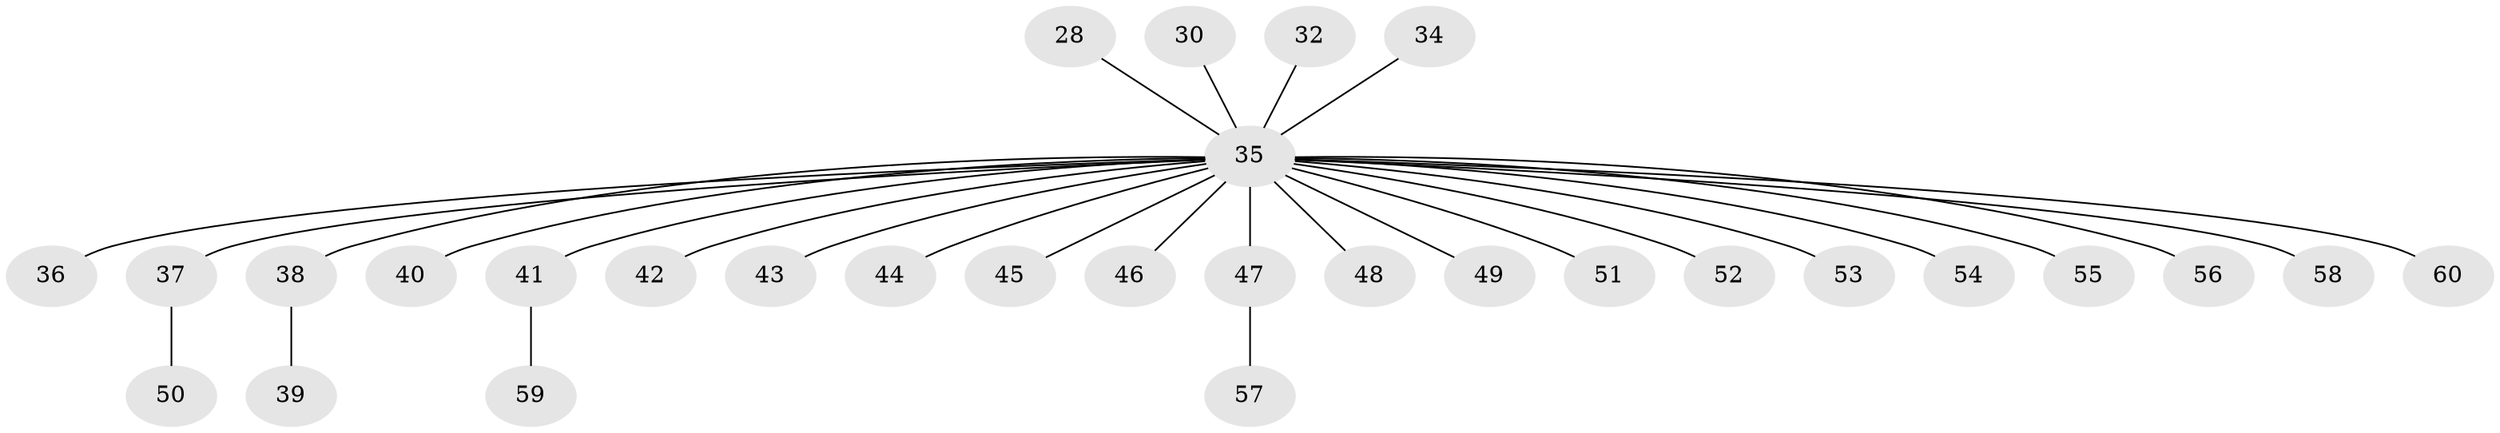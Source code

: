 // original degree distribution, {6: 0.05, 3: 0.08333333333333333, 1: 0.5333333333333333, 5: 0.016666666666666666, 4: 0.08333333333333333, 2: 0.23333333333333334}
// Generated by graph-tools (version 1.1) at 2025/53/03/09/25 04:53:17]
// undirected, 30 vertices, 29 edges
graph export_dot {
graph [start="1"]
  node [color=gray90,style=filled];
  28;
  30;
  32;
  34;
  35 [super="+29+9+14+15+17+18+22+4+19+6+12+13+21+26+24+27+33"];
  36;
  37;
  38 [super="+31"];
  39;
  40;
  41;
  42;
  43;
  44;
  45;
  46;
  47;
  48;
  49;
  50;
  51;
  52;
  53;
  54;
  55;
  56;
  57;
  58;
  59;
  60;
  28 -- 35;
  30 -- 35;
  32 -- 35;
  34 -- 35;
  35 -- 60;
  35 -- 54;
  35 -- 40;
  35 -- 55;
  35 -- 37;
  35 -- 41;
  35 -- 45;
  35 -- 46;
  35 -- 56;
  35 -- 58;
  35 -- 38;
  35 -- 36;
  35 -- 47;
  35 -- 49;
  35 -- 52;
  35 -- 53;
  35 -- 51;
  35 -- 43;
  35 -- 48;
  35 -- 42;
  35 -- 44;
  37 -- 50;
  38 -- 39;
  41 -- 59;
  47 -- 57;
}
